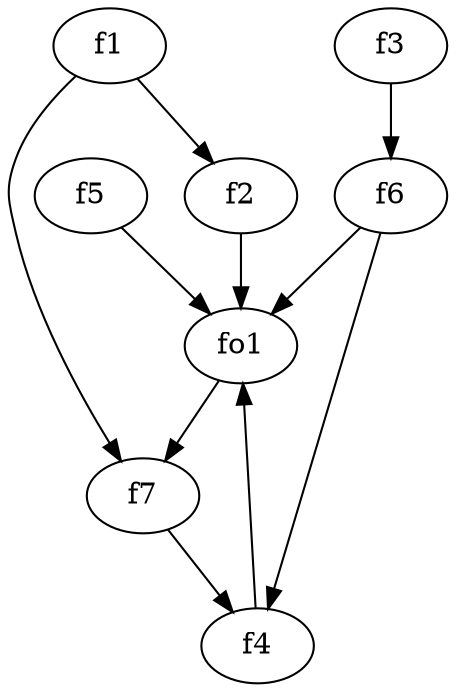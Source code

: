 strict digraph  {
f1;
f2;
f3;
f4;
f5;
f6;
f7;
fo1;
f1 -> f7  [weight=2];
f1 -> f2  [weight=2];
f2 -> fo1  [weight=2];
f3 -> f6  [weight=2];
f4 -> fo1  [weight=2];
f5 -> fo1  [weight=2];
f6 -> fo1  [weight=2];
f6 -> f4  [weight=2];
f7 -> f4  [weight=2];
fo1 -> f7  [weight=2];
}
